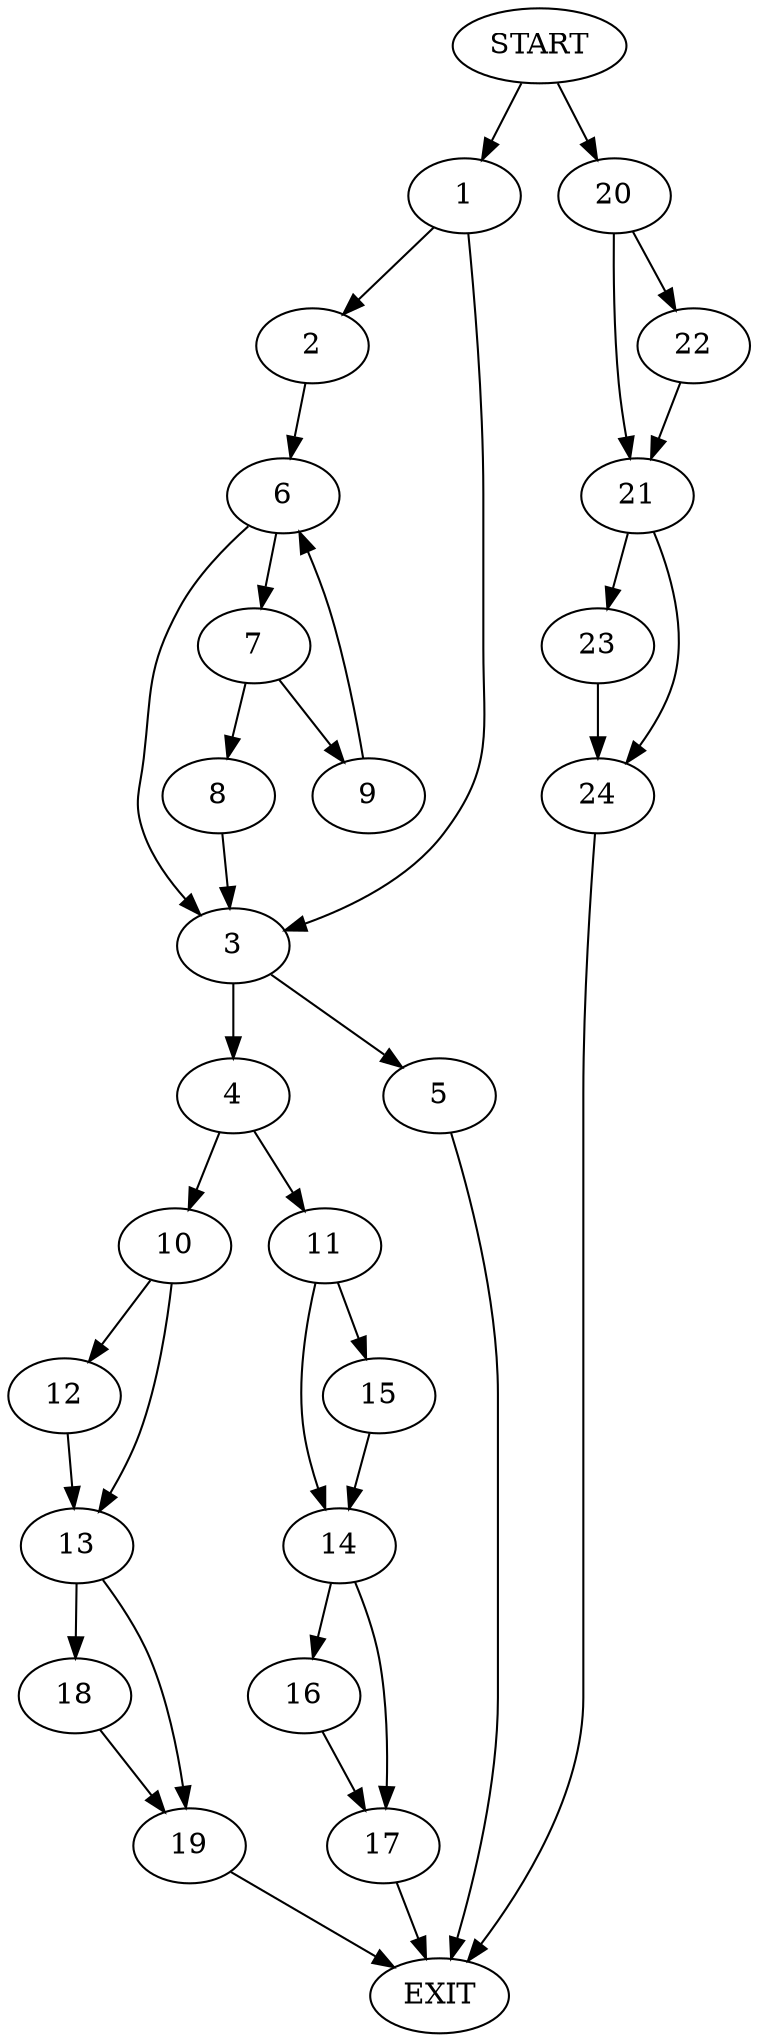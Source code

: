 digraph {
0 [label="START"]
25 [label="EXIT"]
0 -> 1
1 -> 2
1 -> 3
3 -> 4
3 -> 5
2 -> 6
6 -> 3
6 -> 7
7 -> 8
7 -> 9
8 -> 3
9 -> 6
4 -> 10
4 -> 11
5 -> 25
10 -> 12
10 -> 13
11 -> 14
11 -> 15
15 -> 14
14 -> 16
14 -> 17
17 -> 25
16 -> 17
13 -> 18
13 -> 19
12 -> 13
19 -> 25
18 -> 19
0 -> 20
20 -> 21
20 -> 22
22 -> 21
21 -> 23
21 -> 24
23 -> 24
24 -> 25
}
